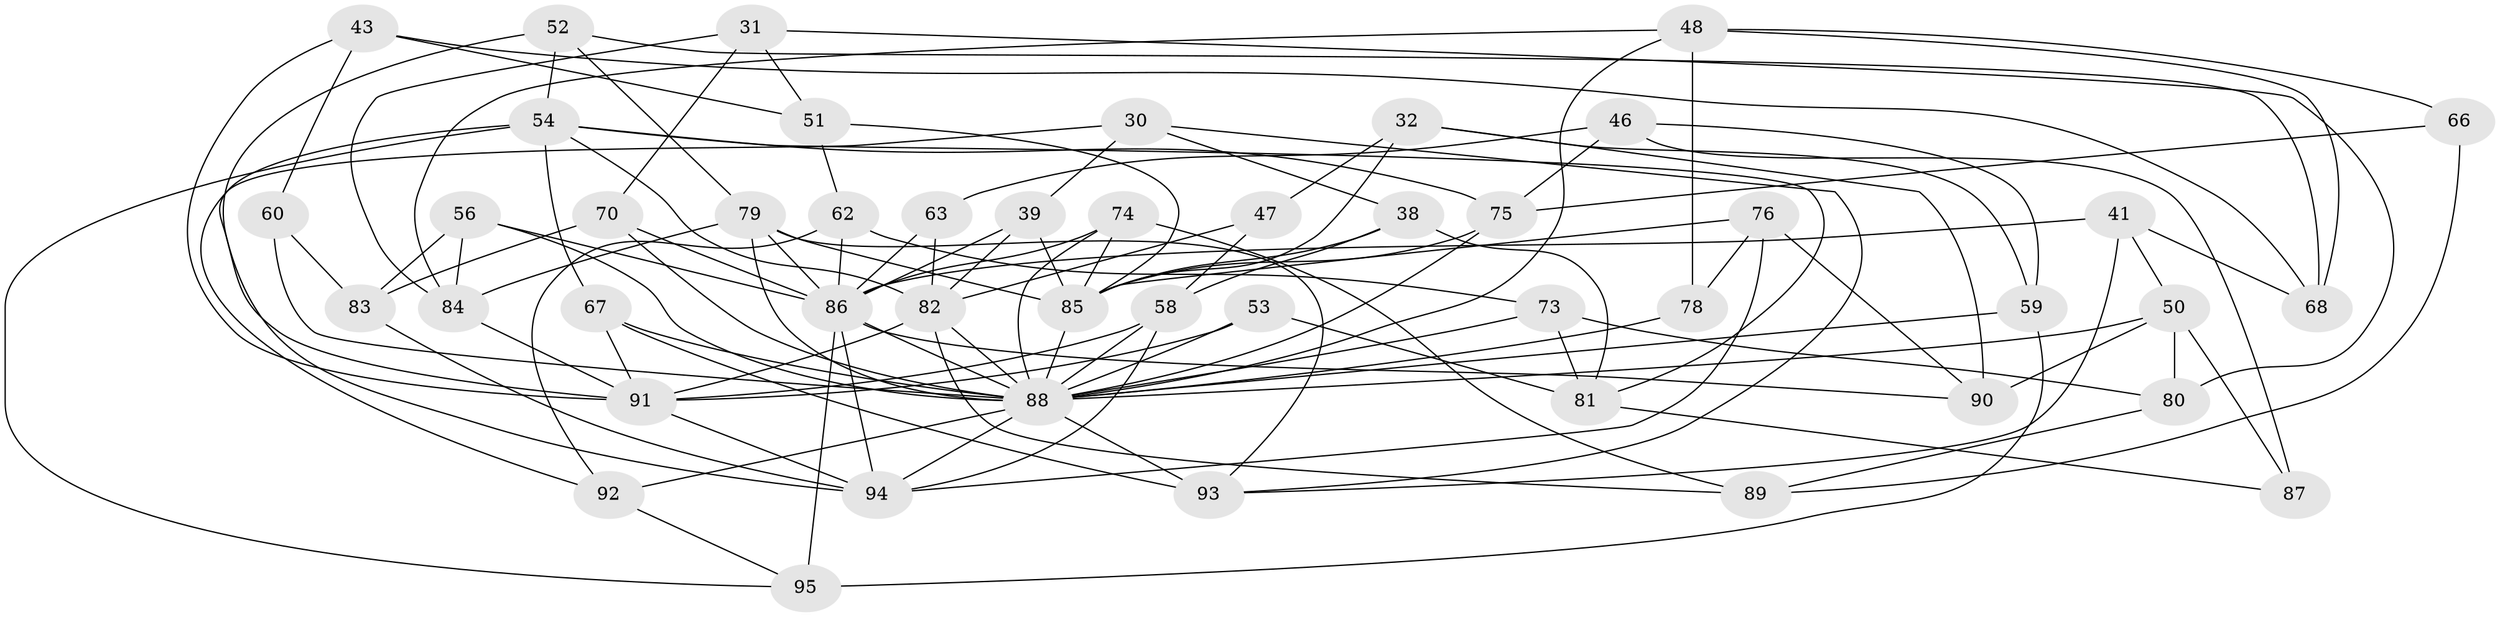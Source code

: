 // original degree distribution, {4: 1.0}
// Generated by graph-tools (version 1.1) at 2025/01/03/04/25 22:01:02]
// undirected, 47 vertices, 116 edges
graph export_dot {
graph [start="1"]
  node [color=gray90,style=filled];
  30;
  31;
  32;
  38;
  39;
  41;
  43;
  46;
  47;
  48 [super="+11"];
  50 [super="+12"];
  51;
  52;
  53;
  54 [super="+7+49"];
  56;
  58 [super="+22"];
  59;
  60;
  62;
  63;
  66;
  67 [super="+23"];
  68;
  70;
  73;
  74 [super="+9"];
  75 [super="+45+71"];
  76;
  78;
  79 [super="+64"];
  80;
  81 [super="+16"];
  82 [super="+42+26+72"];
  83;
  84 [super="+40"];
  85 [super="+57"];
  86 [super="+24+29+69"];
  87;
  88 [super="+15+17+36+44+34+33"];
  89 [super="+27"];
  90;
  91 [super="+55"];
  92;
  93 [super="+65"];
  94 [super="+6+35+77"];
  95 [super="+61"];
  30 -- 39;
  30 -- 92;
  30 -- 93;
  30 -- 38;
  31 -- 51;
  31 -- 70;
  31 -- 80;
  31 -- 84;
  32 -- 47;
  32 -- 85;
  32 -- 59;
  32 -- 90;
  38 -- 81;
  38 -- 58;
  38 -- 85;
  39 -- 85;
  39 -- 86;
  39 -- 82;
  41 -- 68;
  41 -- 50;
  41 -- 86;
  41 -- 93;
  43 -- 91;
  43 -- 60;
  43 -- 51;
  43 -- 68;
  46 -- 87;
  46 -- 63;
  46 -- 59;
  46 -- 75;
  47 -- 58 [weight=2];
  47 -- 82;
  48 -- 66;
  48 -- 78 [weight=2];
  48 -- 68;
  48 -- 84;
  48 -- 88;
  50 -- 80;
  50 -- 90;
  50 -- 87 [weight=2];
  50 -- 88;
  51 -- 62;
  51 -- 85;
  52 -- 54;
  52 -- 68;
  52 -- 91;
  52 -- 79;
  53 -- 81 [weight=2];
  53 -- 88;
  53 -- 91;
  54 -- 95;
  54 -- 67 [weight=2];
  54 -- 75;
  54 -- 94;
  54 -- 81;
  54 -- 82;
  56 -- 84;
  56 -- 83;
  56 -- 86;
  56 -- 88;
  58 -- 91;
  58 -- 94;
  58 -- 88;
  59 -- 88;
  59 -- 95;
  60 -- 83;
  60 -- 88 [weight=2];
  62 -- 92;
  62 -- 73;
  62 -- 86;
  63 -- 82 [weight=2];
  63 -- 86;
  66 -- 89 [weight=2];
  66 -- 75;
  67 -- 93 [weight=2];
  67 -- 88;
  67 -- 91;
  70 -- 83;
  70 -- 88;
  70 -- 86;
  73 -- 80;
  73 -- 81;
  73 -- 88;
  74 -- 89 [weight=2];
  74 -- 86 [weight=4];
  74 -- 88;
  74 -- 85;
  75 -- 88 [weight=4];
  75 -- 85;
  76 -- 90;
  76 -- 78;
  76 -- 94;
  76 -- 85;
  78 -- 88;
  79 -- 86 [weight=2];
  79 -- 84 [weight=2];
  79 -- 93;
  79 -- 88;
  79 -- 85;
  80 -- 89;
  81 -- 87;
  82 -- 88 [weight=3];
  82 -- 89;
  82 -- 91;
  83 -- 94;
  84 -- 91;
  85 -- 88 [weight=2];
  86 -- 90;
  86 -- 95 [weight=3];
  86 -- 94 [weight=3];
  86 -- 88;
  88 -- 93;
  88 -- 92;
  88 -- 94 [weight=2];
  91 -- 94;
  92 -- 95;
}
